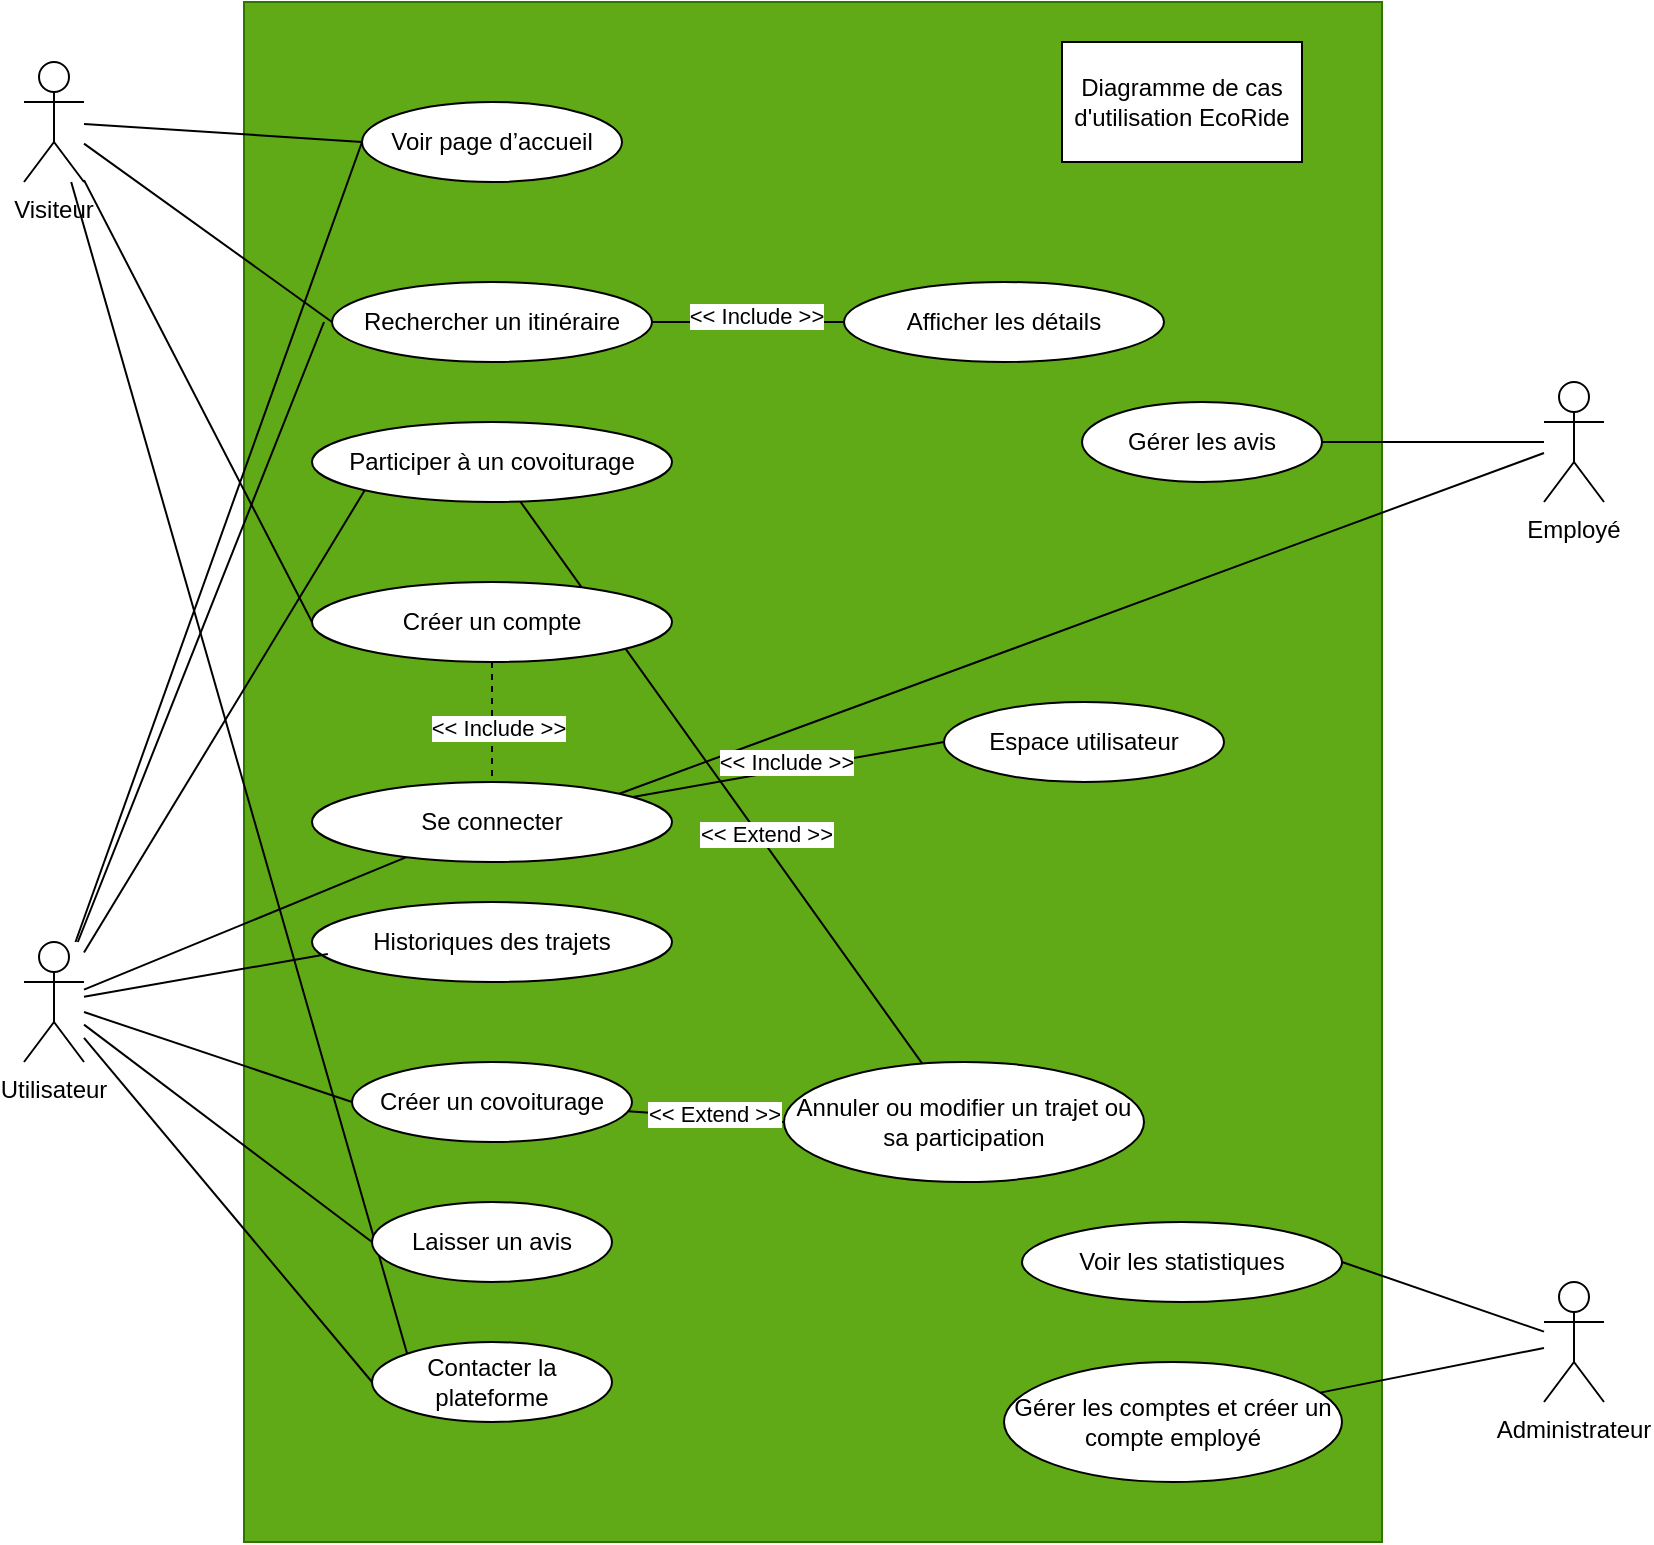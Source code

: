 <mxfile version="27.0.2">
  <diagram name="Page-1" id="l8UBENLJFgvqaHLL-98W">
    <mxGraphModel dx="30371" dy="60460" grid="1" gridSize="10" guides="1" tooltips="1" connect="1" arrows="1" fold="1" page="1" pageScale="1" pageWidth="827" pageHeight="1169" math="0" shadow="0">
      <root>
        <mxCell id="0" />
        <mxCell id="1" parent="0" />
        <mxCell id="3-VtOah6NtkvyyS-qVJG-1" value="" style="rounded=0;whiteSpace=wrap;html=1;fillColor=#60a917;fontColor=#ffffff;strokeColor=#2D7600;" parent="1" vertex="1">
          <mxGeometry x="-28410" y="-59430" width="569" height="770" as="geometry" />
        </mxCell>
        <mxCell id="3-VtOah6NtkvyyS-qVJG-21" value="" style="rounded=0;orthogonalLoop=1;jettySize=auto;html=1;entryX=0;entryY=0.5;entryDx=0;entryDy=0;strokeColor=default;endArrow=none;startFill=0;" parent="1" source="3-VtOah6NtkvyyS-qVJG-2" target="3-VtOah6NtkvyyS-qVJG-6" edge="1">
          <mxGeometry relative="1" as="geometry" />
        </mxCell>
        <mxCell id="3-VtOah6NtkvyyS-qVJG-23" style="rounded=0;orthogonalLoop=1;jettySize=auto;html=1;entryX=0;entryY=0.5;entryDx=0;entryDy=0;endArrow=none;startFill=0;" parent="1" source="3-VtOah6NtkvyyS-qVJG-2" target="3-VtOah6NtkvyyS-qVJG-11" edge="1">
          <mxGeometry relative="1" as="geometry" />
        </mxCell>
        <mxCell id="3-VtOah6NtkvyyS-qVJG-24" style="rounded=0;orthogonalLoop=1;jettySize=auto;html=1;entryX=0;entryY=0.5;entryDx=0;entryDy=0;endArrow=none;startFill=0;" parent="1" source="3-VtOah6NtkvyyS-qVJG-2" target="3-VtOah6NtkvyyS-qVJG-7" edge="1">
          <mxGeometry relative="1" as="geometry" />
        </mxCell>
        <mxCell id="soxeUvpM2NyvEGdD5tzf-9" style="rounded=0;orthogonalLoop=1;jettySize=auto;html=1;entryX=0;entryY=0;entryDx=0;entryDy=0;endArrow=none;startFill=0;" edge="1" parent="1" source="3-VtOah6NtkvyyS-qVJG-2" target="soxeUvpM2NyvEGdD5tzf-8">
          <mxGeometry relative="1" as="geometry" />
        </mxCell>
        <mxCell id="3-VtOah6NtkvyyS-qVJG-2" value="Visiteur" style="shape=umlActor;verticalLabelPosition=bottom;verticalAlign=top;" parent="1" vertex="1">
          <mxGeometry x="-28520" y="-59400" width="30" height="60" as="geometry" />
        </mxCell>
        <mxCell id="3-VtOah6NtkvyyS-qVJG-27" value="" style="rounded=0;orthogonalLoop=1;jettySize=auto;html=1;entryX=0;entryY=0.5;entryDx=0;entryDy=0;endArrow=none;startFill=0;" parent="1" source="3-VtOah6NtkvyyS-qVJG-3" target="3-VtOah6NtkvyyS-qVJG-6" edge="1">
          <mxGeometry relative="1" as="geometry" />
        </mxCell>
        <mxCell id="3-VtOah6NtkvyyS-qVJG-28" style="rounded=0;orthogonalLoop=1;jettySize=auto;html=1;endArrow=none;startFill=0;" parent="1" source="3-VtOah6NtkvyyS-qVJG-3" edge="1">
          <mxGeometry relative="1" as="geometry">
            <mxPoint x="-28370" y="-59270" as="targetPoint" />
          </mxGeometry>
        </mxCell>
        <mxCell id="3-VtOah6NtkvyyS-qVJG-31" style="rounded=0;orthogonalLoop=1;jettySize=auto;html=1;entryX=0;entryY=1;entryDx=0;entryDy=0;endArrow=none;startFill=0;" parent="1" source="3-VtOah6NtkvyyS-qVJG-3" target="3-VtOah6NtkvyyS-qVJG-10" edge="1">
          <mxGeometry relative="1" as="geometry" />
        </mxCell>
        <mxCell id="3-VtOah6NtkvyyS-qVJG-34" style="rounded=0;orthogonalLoop=1;jettySize=auto;html=1;endArrow=none;startFill=0;" parent="1" source="3-VtOah6NtkvyyS-qVJG-3" target="3-VtOah6NtkvyyS-qVJG-33" edge="1">
          <mxGeometry relative="1" as="geometry" />
        </mxCell>
        <mxCell id="3-VtOah6NtkvyyS-qVJG-40" style="rounded=0;orthogonalLoop=1;jettySize=auto;html=1;entryX=0;entryY=0.5;entryDx=0;entryDy=0;endArrow=none;startFill=0;" parent="1" source="3-VtOah6NtkvyyS-qVJG-3" target="3-VtOah6NtkvyyS-qVJG-13" edge="1">
          <mxGeometry relative="1" as="geometry" />
        </mxCell>
        <mxCell id="soxeUvpM2NyvEGdD5tzf-2" style="rounded=0;orthogonalLoop=1;jettySize=auto;html=1;entryX=0;entryY=0.5;entryDx=0;entryDy=0;endArrow=none;startFill=0;" edge="1" parent="1" source="3-VtOah6NtkvyyS-qVJG-3" target="3-VtOah6NtkvyyS-qVJG-16">
          <mxGeometry relative="1" as="geometry" />
        </mxCell>
        <mxCell id="soxeUvpM2NyvEGdD5tzf-10" style="rounded=0;orthogonalLoop=1;jettySize=auto;html=1;entryX=0;entryY=0.5;entryDx=0;entryDy=0;endArrow=none;startFill=0;" edge="1" parent="1" source="3-VtOah6NtkvyyS-qVJG-3" target="soxeUvpM2NyvEGdD5tzf-8">
          <mxGeometry relative="1" as="geometry" />
        </mxCell>
        <mxCell id="3-VtOah6NtkvyyS-qVJG-3" value="Utilisateur" style="shape=umlActor;verticalLabelPosition=bottom;verticalAlign=top;" parent="1" vertex="1">
          <mxGeometry x="-28520" y="-58960" width="30" height="60" as="geometry" />
        </mxCell>
        <mxCell id="3-VtOah6NtkvyyS-qVJG-39" style="rounded=0;orthogonalLoop=1;jettySize=auto;html=1;entryX=1;entryY=0.5;entryDx=0;entryDy=0;endArrow=none;startFill=0;" parent="1" source="3-VtOah6NtkvyyS-qVJG-4" target="3-VtOah6NtkvyyS-qVJG-17" edge="1">
          <mxGeometry relative="1" as="geometry" />
        </mxCell>
        <mxCell id="soxeUvpM2NyvEGdD5tzf-21" style="rounded=0;orthogonalLoop=1;jettySize=auto;html=1;entryX=1;entryY=0;entryDx=0;entryDy=0;endArrow=none;startFill=0;" edge="1" parent="1" source="3-VtOah6NtkvyyS-qVJG-4" target="3-VtOah6NtkvyyS-qVJG-33">
          <mxGeometry relative="1" as="geometry" />
        </mxCell>
        <mxCell id="3-VtOah6NtkvyyS-qVJG-4" value="Employé" style="shape=umlActor;verticalLabelPosition=bottom;verticalAlign=top;" parent="1" vertex="1">
          <mxGeometry x="-27760" y="-59240" width="30" height="60" as="geometry" />
        </mxCell>
        <mxCell id="3-VtOah6NtkvyyS-qVJG-37" value="" style="rounded=0;orthogonalLoop=1;jettySize=auto;html=1;endArrow=none;startFill=0;" parent="1" source="3-VtOah6NtkvyyS-qVJG-5" target="3-VtOah6NtkvyyS-qVJG-19" edge="1">
          <mxGeometry relative="1" as="geometry" />
        </mxCell>
        <mxCell id="3-VtOah6NtkvyyS-qVJG-38" style="rounded=0;orthogonalLoop=1;jettySize=auto;html=1;entryX=1;entryY=0.5;entryDx=0;entryDy=0;endArrow=none;startFill=0;" parent="1" source="3-VtOah6NtkvyyS-qVJG-5" target="3-VtOah6NtkvyyS-qVJG-20" edge="1">
          <mxGeometry relative="1" as="geometry" />
        </mxCell>
        <mxCell id="3-VtOah6NtkvyyS-qVJG-5" value="Administrateur" style="shape=umlActor;verticalLabelPosition=bottom;verticalAlign=top;" parent="1" vertex="1">
          <mxGeometry x="-27760" y="-58790" width="30" height="60" as="geometry" />
        </mxCell>
        <mxCell id="3-VtOah6NtkvyyS-qVJG-6" value="Voir page d’accueil" style="ellipse;whiteSpace=wrap;html=1;" parent="1" vertex="1">
          <mxGeometry x="-28351" y="-59380" width="130" height="40" as="geometry" />
        </mxCell>
        <mxCell id="soxeUvpM2NyvEGdD5tzf-6" style="rounded=0;orthogonalLoop=1;jettySize=auto;html=1;endArrow=none;startFill=0;" edge="1" parent="1" source="3-VtOah6NtkvyyS-qVJG-7" target="soxeUvpM2NyvEGdD5tzf-4">
          <mxGeometry relative="1" as="geometry" />
        </mxCell>
        <mxCell id="soxeUvpM2NyvEGdD5tzf-7" value="&amp;lt;&amp;lt; Include &amp;gt;&amp;gt;" style="edgeLabel;html=1;align=center;verticalAlign=middle;resizable=0;points=[];" vertex="1" connectable="0" parent="soxeUvpM2NyvEGdD5tzf-6">
          <mxGeometry x="0.086" y="3" relative="1" as="geometry">
            <mxPoint as="offset" />
          </mxGeometry>
        </mxCell>
        <mxCell id="3-VtOah6NtkvyyS-qVJG-7" value="Rechercher un itinéraire" style="ellipse;whiteSpace=wrap;html=1;" parent="1" vertex="1">
          <mxGeometry x="-28366" y="-59290" width="160" height="40" as="geometry" />
        </mxCell>
        <mxCell id="soxeUvpM2NyvEGdD5tzf-19" style="rounded=0;orthogonalLoop=1;jettySize=auto;html=1;endArrow=none;startFill=0;" edge="1" parent="1" source="3-VtOah6NtkvyyS-qVJG-10" target="soxeUvpM2NyvEGdD5tzf-16">
          <mxGeometry relative="1" as="geometry" />
        </mxCell>
        <mxCell id="soxeUvpM2NyvEGdD5tzf-20" value="&amp;lt;&amp;lt; Extend &amp;gt;&amp;gt;" style="edgeLabel;html=1;align=center;verticalAlign=middle;resizable=0;points=[];" vertex="1" connectable="0" parent="soxeUvpM2NyvEGdD5tzf-19">
          <mxGeometry x="0.195" y="3" relative="1" as="geometry">
            <mxPoint as="offset" />
          </mxGeometry>
        </mxCell>
        <mxCell id="3-VtOah6NtkvyyS-qVJG-10" value="Participer à un covoiturage" style="ellipse;whiteSpace=wrap;html=1;" parent="1" vertex="1">
          <mxGeometry x="-28376" y="-59220" width="180" height="40" as="geometry" />
        </mxCell>
        <mxCell id="3-VtOah6NtkvyyS-qVJG-11" value="Créer un compte" style="ellipse;whiteSpace=wrap;html=1;" parent="1" vertex="1">
          <mxGeometry x="-28376" y="-59140" width="180" height="40" as="geometry" />
        </mxCell>
        <mxCell id="soxeUvpM2NyvEGdD5tzf-17" style="rounded=0;orthogonalLoop=1;jettySize=auto;html=1;entryX=0;entryY=0.5;entryDx=0;entryDy=0;endArrow=none;startFill=0;" edge="1" parent="1" source="3-VtOah6NtkvyyS-qVJG-13" target="soxeUvpM2NyvEGdD5tzf-16">
          <mxGeometry relative="1" as="geometry" />
        </mxCell>
        <mxCell id="soxeUvpM2NyvEGdD5tzf-18" value="&amp;lt;&amp;lt; Extend &amp;gt;&amp;gt;" style="edgeLabel;html=1;align=center;verticalAlign=middle;resizable=0;points=[];" vertex="1" connectable="0" parent="soxeUvpM2NyvEGdD5tzf-17">
          <mxGeometry x="0.095" y="2" relative="1" as="geometry">
            <mxPoint as="offset" />
          </mxGeometry>
        </mxCell>
        <mxCell id="3-VtOah6NtkvyyS-qVJG-13" value="Créer un covoiturage" style="ellipse;whiteSpace=wrap;html=1;" parent="1" vertex="1">
          <mxGeometry x="-28356" y="-58900" width="140" height="40" as="geometry" />
        </mxCell>
        <mxCell id="3-VtOah6NtkvyyS-qVJG-16" value="Laisser un avis" style="ellipse;whiteSpace=wrap;html=1;" parent="1" vertex="1">
          <mxGeometry x="-28346" y="-58830" width="120" height="40" as="geometry" />
        </mxCell>
        <mxCell id="3-VtOah6NtkvyyS-qVJG-17" value="Gérer les avis" style="ellipse;whiteSpace=wrap;html=1;" parent="1" vertex="1">
          <mxGeometry x="-27991" y="-59230" width="120" height="40" as="geometry" />
        </mxCell>
        <mxCell id="3-VtOah6NtkvyyS-qVJG-19" value="Gérer les comptes et créer un compte employé" style="ellipse;whiteSpace=wrap;html=1;" parent="1" vertex="1">
          <mxGeometry x="-28030" y="-58750" width="169" height="60" as="geometry" />
        </mxCell>
        <mxCell id="3-VtOah6NtkvyyS-qVJG-20" value="Voir les statistiques" style="ellipse;whiteSpace=wrap;html=1;" parent="1" vertex="1">
          <mxGeometry x="-28021" y="-58820" width="160" height="40" as="geometry" />
        </mxCell>
        <mxCell id="soxeUvpM2NyvEGdD5tzf-12" style="rounded=0;orthogonalLoop=1;jettySize=auto;html=1;entryX=0;entryY=0.5;entryDx=0;entryDy=0;endArrow=none;startFill=0;" edge="1" parent="1" source="3-VtOah6NtkvyyS-qVJG-33" target="soxeUvpM2NyvEGdD5tzf-11">
          <mxGeometry relative="1" as="geometry" />
        </mxCell>
        <mxCell id="soxeUvpM2NyvEGdD5tzf-13" value="&amp;lt;&amp;lt; Include &amp;gt;&amp;gt;" style="edgeLabel;html=1;align=center;verticalAlign=middle;resizable=0;points=[];" vertex="1" connectable="0" parent="soxeUvpM2NyvEGdD5tzf-12">
          <mxGeometry x="-0.008" y="4" relative="1" as="geometry">
            <mxPoint as="offset" />
          </mxGeometry>
        </mxCell>
        <mxCell id="3-VtOah6NtkvyyS-qVJG-33" value="Se connecter" style="ellipse;whiteSpace=wrap;html=1;" parent="1" vertex="1">
          <mxGeometry x="-28376" y="-59040" width="180" height="40" as="geometry" />
        </mxCell>
        <mxCell id="3-VtOah6NtkvyyS-qVJG-35" style="rounded=0;orthogonalLoop=1;jettySize=auto;html=1;entryX=0.5;entryY=0;entryDx=0;entryDy=0;endArrow=none;startFill=0;dashed=1;" parent="1" source="3-VtOah6NtkvyyS-qVJG-11" target="3-VtOah6NtkvyyS-qVJG-33" edge="1">
          <mxGeometry relative="1" as="geometry" />
        </mxCell>
        <mxCell id="3-VtOah6NtkvyyS-qVJG-36" value="&amp;lt;&amp;lt; Include &amp;gt;&amp;gt;" style="edgeLabel;html=1;align=center;verticalAlign=middle;resizable=0;points=[];" parent="3-VtOah6NtkvyyS-qVJG-35" vertex="1" connectable="0">
          <mxGeometry x="0.106" y="3" relative="1" as="geometry">
            <mxPoint as="offset" />
          </mxGeometry>
        </mxCell>
        <mxCell id="soxeUvpM2NyvEGdD5tzf-3" value="Diagramme de cas d&#39;utilisation EcoRide" style="rounded=0;whiteSpace=wrap;html=1;" vertex="1" parent="1">
          <mxGeometry x="-28001" y="-59410" width="120" height="60" as="geometry" />
        </mxCell>
        <mxCell id="soxeUvpM2NyvEGdD5tzf-4" value="Afficher les détails" style="ellipse;whiteSpace=wrap;html=1;" vertex="1" parent="1">
          <mxGeometry x="-28110" y="-59290" width="160" height="40" as="geometry" />
        </mxCell>
        <mxCell id="soxeUvpM2NyvEGdD5tzf-8" value="Contacter la plateforme" style="ellipse;whiteSpace=wrap;html=1;" vertex="1" parent="1">
          <mxGeometry x="-28346" y="-58760" width="120" height="40" as="geometry" />
        </mxCell>
        <mxCell id="soxeUvpM2NyvEGdD5tzf-11" value="Espace utilisateur" style="ellipse;whiteSpace=wrap;html=1;" vertex="1" parent="1">
          <mxGeometry x="-28060" y="-59080" width="140" height="40" as="geometry" />
        </mxCell>
        <mxCell id="soxeUvpM2NyvEGdD5tzf-14" value="Historiques des trajets" style="ellipse;whiteSpace=wrap;html=1;" vertex="1" parent="1">
          <mxGeometry x="-28376" y="-58980" width="180" height="40" as="geometry" />
        </mxCell>
        <mxCell id="soxeUvpM2NyvEGdD5tzf-15" style="rounded=0;orthogonalLoop=1;jettySize=auto;html=1;entryX=0.044;entryY=0.65;entryDx=0;entryDy=0;entryPerimeter=0;endArrow=none;startFill=0;" edge="1" parent="1" source="3-VtOah6NtkvyyS-qVJG-3" target="soxeUvpM2NyvEGdD5tzf-14">
          <mxGeometry relative="1" as="geometry" />
        </mxCell>
        <mxCell id="soxeUvpM2NyvEGdD5tzf-16" value="Annuler ou modifier un trajet ou sa participation" style="ellipse;whiteSpace=wrap;html=1;" vertex="1" parent="1">
          <mxGeometry x="-28140" y="-58900" width="180" height="60" as="geometry" />
        </mxCell>
      </root>
    </mxGraphModel>
  </diagram>
</mxfile>
